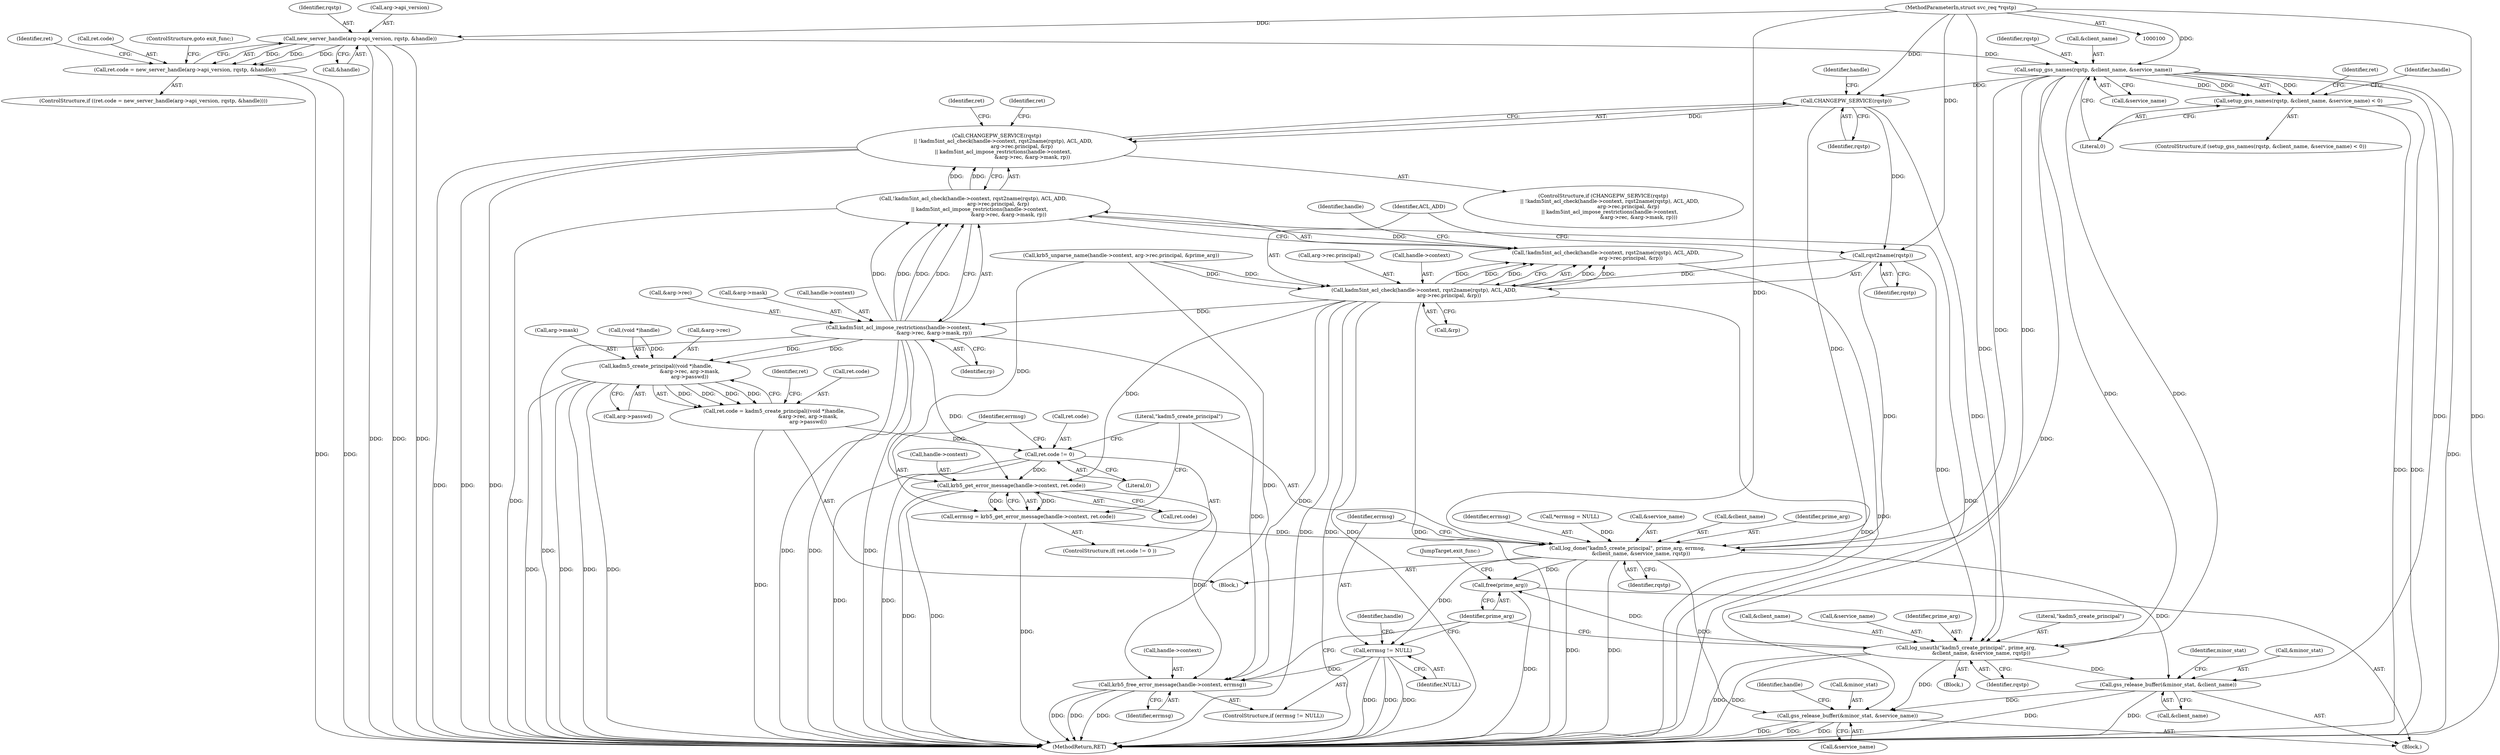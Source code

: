 digraph "0_krb5_83ed75feba32e46f736fcce0d96a0445f29b96c2_5@pointer" {
"1000102" [label="(MethodParameterIn,struct svc_req *rqstp)"];
"1000130" [label="(Call,new_server_handle(arg->api_version, rqstp, &handle))"];
"1000126" [label="(Call,ret.code = new_server_handle(arg->api_version, rqstp, &handle))"];
"1000157" [label="(Call,setup_gss_names(rqstp, &client_name, &service_name))"];
"1000156" [label="(Call,setup_gss_names(rqstp, &client_name, &service_name) < 0)"];
"1000192" [label="(Call,CHANGEPW_SERVICE(rqstp))"];
"1000191" [label="(Call,CHANGEPW_SERVICE(rqstp)\n        || !kadm5int_acl_check(handle->context, rqst2name(rqstp), ACL_ADD,\n                               arg->rec.principal, &rp)\n        || kadm5int_acl_impose_restrictions(handle->context,\n                                            &arg->rec, &arg->mask, rp))"];
"1000200" [label="(Call,rqst2name(rqstp))"];
"1000196" [label="(Call,kadm5int_acl_check(handle->context, rqst2name(rqstp), ACL_ADD,\n                               arg->rec.principal, &rp))"];
"1000195" [label="(Call,!kadm5int_acl_check(handle->context, rqst2name(rqstp), ACL_ADD,\n                               arg->rec.principal, &rp))"];
"1000194" [label="(Call,!kadm5int_acl_check(handle->context, rqst2name(rqstp), ACL_ADD,\n                               arg->rec.principal, &rp)\n        || kadm5int_acl_impose_restrictions(handle->context,\n                                            &arg->rec, &arg->mask, rp))"];
"1000210" [label="(Call,kadm5int_acl_impose_restrictions(handle->context,\n                                            &arg->rec, &arg->mask, rp))"];
"1000243" [label="(Call,kadm5_create_principal((void *)handle,\n                                          &arg->rec, arg->mask,\n                                          arg->passwd))"];
"1000239" [label="(Call,ret.code = kadm5_create_principal((void *)handle,\n                                          &arg->rec, arg->mask,\n                                          arg->passwd))"];
"1000258" [label="(Call,ret.code != 0)"];
"1000265" [label="(Call,krb5_get_error_message(handle->context, ret.code))"];
"1000263" [label="(Call,errmsg = krb5_get_error_message(handle->context, ret.code))"];
"1000272" [label="(Call,log_done(\"kadm5_create_principal\", prime_arg, errmsg,\n                 &client_name, &service_name, rqstp))"];
"1000282" [label="(Call,errmsg != NULL)"];
"1000285" [label="(Call,krb5_free_error_message(handle->context, errmsg))"];
"1000290" [label="(Call,free(prime_arg))"];
"1000293" [label="(Call,gss_release_buffer(&minor_stat, &client_name))"];
"1000298" [label="(Call,gss_release_buffer(&minor_stat, &service_name))"];
"1000229" [label="(Call,log_unauth(\"kadm5_create_principal\", prime_arg,\n                   &client_name, &service_name, rqstp))"];
"1000193" [label="(Identifier,rqstp)"];
"1000102" [label="(MethodParameterIn,struct svc_req *rqstp)"];
"1000195" [label="(Call,!kadm5int_acl_check(handle->context, rqst2name(rqstp), ACL_ADD,\n                               arg->rec.principal, &rp))"];
"1000222" [label="(Identifier,rp)"];
"1000273" [label="(Literal,\"kadm5_create_principal\")"];
"1000200" [label="(Call,rqst2name(rqstp))"];
"1000174" [label="(Identifier,handle)"];
"1000269" [label="(Call,ret.code)"];
"1000287" [label="(Identifier,handle)"];
"1000258" [label="(Call,ret.code != 0)"];
"1000226" [label="(Identifier,ret)"];
"1000103" [label="(Block,)"];
"1000298" [label="(Call,gss_release_buffer(&minor_stat, &service_name))"];
"1000214" [label="(Call,&arg->rec)"];
"1000223" [label="(Block,)"];
"1000238" [label="(Block,)"];
"1000291" [label="(Identifier,prime_arg)"];
"1000280" [label="(Identifier,rqstp)"];
"1000266" [label="(Call,handle->context)"];
"1000159" [label="(Call,&client_name)"];
"1000300" [label="(Identifier,minor_stat)"];
"1000208" [label="(Call,&rp)"];
"1000231" [label="(Identifier,prime_arg)"];
"1000194" [label="(Call,!kadm5int_acl_check(handle->context, rqst2name(rqstp), ACL_ADD,\n                               arg->rec.principal, &rp)\n        || kadm5int_acl_impose_restrictions(handle->context,\n                                            &arg->rec, &arg->mask, rp))"];
"1000236" [label="(Identifier,rqstp)"];
"1000272" [label="(Call,log_done(\"kadm5_create_principal\", prime_arg, errmsg,\n                 &client_name, &service_name, rqstp))"];
"1000251" [label="(Call,arg->mask)"];
"1000126" [label="(Call,ret.code = new_server_handle(arg->api_version, rqstp, &handle))"];
"1000130" [label="(Call,new_server_handle(arg->api_version, rqstp, &handle))"];
"1000264" [label="(Identifier,errmsg)"];
"1000262" [label="(Literal,0)"];
"1000190" [label="(ControlStructure,if (CHANGEPW_SERVICE(rqstp)\n        || !kadm5int_acl_check(handle->context, rqst2name(rqstp), ACL_ADD,\n                               arg->rec.principal, &rp)\n        || kadm5int_acl_impose_restrictions(handle->context,\n                                            &arg->rec, &arg->mask, rp)))"];
"1000289" [label="(Identifier,errmsg)"];
"1000283" [label="(Identifier,errmsg)"];
"1000286" [label="(Call,handle->context)"];
"1000304" [label="(Identifier,handle)"];
"1000156" [label="(Call,setup_gss_names(rqstp, &client_name, &service_name) < 0)"];
"1000284" [label="(Identifier,NULL)"];
"1000134" [label="(Identifier,rqstp)"];
"1000197" [label="(Call,handle->context)"];
"1000201" [label="(Identifier,rqstp)"];
"1000285" [label="(Call,krb5_free_error_message(handle->context, errmsg))"];
"1000257" [label="(ControlStructure,if( ret.code != 0 ))"];
"1000161" [label="(Call,&service_name)"];
"1000212" [label="(Identifier,handle)"];
"1000141" [label="(Identifier,ret)"];
"1000239" [label="(Call,ret.code = kadm5_create_principal((void *)handle,\n                                          &arg->rec, arg->mask,\n                                          arg->passwd))"];
"1000191" [label="(Call,CHANGEPW_SERVICE(rqstp)\n        || !kadm5int_acl_check(handle->context, rqst2name(rqstp), ACL_ADD,\n                               arg->rec.principal, &rp)\n        || kadm5int_acl_impose_restrictions(handle->context,\n                                            &arg->rec, &arg->mask, rp))"];
"1000281" [label="(ControlStructure,if (errmsg != NULL))"];
"1000230" [label="(Literal,\"kadm5_create_principal\")"];
"1000218" [label="(Call,&arg->mask)"];
"1000192" [label="(Call,CHANGEPW_SERVICE(rqstp))"];
"1000276" [label="(Call,&client_name)"];
"1000229" [label="(Call,log_unauth(\"kadm5_create_principal\", prime_arg,\n                   &client_name, &service_name, rqstp))"];
"1000260" [label="(Identifier,ret)"];
"1000244" [label="(Call,(void *)handle)"];
"1000241" [label="(Identifier,ret)"];
"1000210" [label="(Call,kadm5int_acl_impose_restrictions(handle->context,\n                                            &arg->rec, &arg->mask, rp))"];
"1000131" [label="(Call,arg->api_version)"];
"1000274" [label="(Identifier,prime_arg)"];
"1000232" [label="(Call,&client_name)"];
"1000202" [label="(Identifier,ACL_ADD)"];
"1000265" [label="(Call,krb5_get_error_message(handle->context, ret.code))"];
"1000275" [label="(Identifier,errmsg)"];
"1000125" [label="(ControlStructure,if ((ret.code = new_server_handle(arg->api_version, rqstp, &handle))))"];
"1000308" [label="(MethodReturn,RET)"];
"1000290" [label="(Call,free(prime_arg))"];
"1000172" [label="(Call,krb5_unparse_name(handle->context, arg->rec.principal, &prime_arg))"];
"1000293" [label="(Call,gss_release_buffer(&minor_stat, &client_name))"];
"1000167" [label="(Identifier,ret)"];
"1000198" [label="(Identifier,handle)"];
"1000247" [label="(Call,&arg->rec)"];
"1000127" [label="(Call,ret.code)"];
"1000234" [label="(Call,&service_name)"];
"1000203" [label="(Call,arg->rec.principal)"];
"1000163" [label="(Literal,0)"];
"1000294" [label="(Call,&minor_stat)"];
"1000263" [label="(Call,errmsg = krb5_get_error_message(handle->context, ret.code))"];
"1000292" [label="(JumpTarget,exit_func:)"];
"1000240" [label="(Call,ret.code)"];
"1000137" [label="(ControlStructure,goto exit_func;)"];
"1000158" [label="(Identifier,rqstp)"];
"1000254" [label="(Call,arg->passwd)"];
"1000296" [label="(Call,&client_name)"];
"1000196" [label="(Call,kadm5int_acl_check(handle->context, rqst2name(rqstp), ACL_ADD,\n                               arg->rec.principal, &rp))"];
"1000282" [label="(Call,errmsg != NULL)"];
"1000157" [label="(Call,setup_gss_names(rqstp, &client_name, &service_name))"];
"1000118" [label="(Call,*errmsg = NULL)"];
"1000278" [label="(Call,&service_name)"];
"1000211" [label="(Call,handle->context)"];
"1000299" [label="(Call,&minor_stat)"];
"1000259" [label="(Call,ret.code)"];
"1000155" [label="(ControlStructure,if (setup_gss_names(rqstp, &client_name, &service_name) < 0))"];
"1000135" [label="(Call,&handle)"];
"1000301" [label="(Call,&service_name)"];
"1000243" [label="(Call,kadm5_create_principal((void *)handle,\n                                          &arg->rec, arg->mask,\n                                          arg->passwd))"];
"1000102" -> "1000100"  [label="AST: "];
"1000102" -> "1000308"  [label="DDG: "];
"1000102" -> "1000130"  [label="DDG: "];
"1000102" -> "1000157"  [label="DDG: "];
"1000102" -> "1000192"  [label="DDG: "];
"1000102" -> "1000200"  [label="DDG: "];
"1000102" -> "1000229"  [label="DDG: "];
"1000102" -> "1000272"  [label="DDG: "];
"1000130" -> "1000126"  [label="AST: "];
"1000130" -> "1000135"  [label="CFG: "];
"1000131" -> "1000130"  [label="AST: "];
"1000134" -> "1000130"  [label="AST: "];
"1000135" -> "1000130"  [label="AST: "];
"1000126" -> "1000130"  [label="CFG: "];
"1000130" -> "1000308"  [label="DDG: "];
"1000130" -> "1000308"  [label="DDG: "];
"1000130" -> "1000308"  [label="DDG: "];
"1000130" -> "1000126"  [label="DDG: "];
"1000130" -> "1000126"  [label="DDG: "];
"1000130" -> "1000126"  [label="DDG: "];
"1000130" -> "1000157"  [label="DDG: "];
"1000126" -> "1000125"  [label="AST: "];
"1000127" -> "1000126"  [label="AST: "];
"1000137" -> "1000126"  [label="CFG: "];
"1000141" -> "1000126"  [label="CFG: "];
"1000126" -> "1000308"  [label="DDG: "];
"1000126" -> "1000308"  [label="DDG: "];
"1000157" -> "1000156"  [label="AST: "];
"1000157" -> "1000161"  [label="CFG: "];
"1000158" -> "1000157"  [label="AST: "];
"1000159" -> "1000157"  [label="AST: "];
"1000161" -> "1000157"  [label="AST: "];
"1000163" -> "1000157"  [label="CFG: "];
"1000157" -> "1000308"  [label="DDG: "];
"1000157" -> "1000156"  [label="DDG: "];
"1000157" -> "1000156"  [label="DDG: "];
"1000157" -> "1000156"  [label="DDG: "];
"1000157" -> "1000192"  [label="DDG: "];
"1000157" -> "1000229"  [label="DDG: "];
"1000157" -> "1000229"  [label="DDG: "];
"1000157" -> "1000272"  [label="DDG: "];
"1000157" -> "1000272"  [label="DDG: "];
"1000157" -> "1000293"  [label="DDG: "];
"1000157" -> "1000298"  [label="DDG: "];
"1000156" -> "1000155"  [label="AST: "];
"1000156" -> "1000163"  [label="CFG: "];
"1000163" -> "1000156"  [label="AST: "];
"1000167" -> "1000156"  [label="CFG: "];
"1000174" -> "1000156"  [label="CFG: "];
"1000156" -> "1000308"  [label="DDG: "];
"1000156" -> "1000308"  [label="DDG: "];
"1000192" -> "1000191"  [label="AST: "];
"1000192" -> "1000193"  [label="CFG: "];
"1000193" -> "1000192"  [label="AST: "];
"1000198" -> "1000192"  [label="CFG: "];
"1000191" -> "1000192"  [label="CFG: "];
"1000192" -> "1000191"  [label="DDG: "];
"1000192" -> "1000200"  [label="DDG: "];
"1000192" -> "1000229"  [label="DDG: "];
"1000192" -> "1000272"  [label="DDG: "];
"1000191" -> "1000190"  [label="AST: "];
"1000191" -> "1000194"  [label="CFG: "];
"1000194" -> "1000191"  [label="AST: "];
"1000226" -> "1000191"  [label="CFG: "];
"1000241" -> "1000191"  [label="CFG: "];
"1000191" -> "1000308"  [label="DDG: "];
"1000191" -> "1000308"  [label="DDG: "];
"1000191" -> "1000308"  [label="DDG: "];
"1000194" -> "1000191"  [label="DDG: "];
"1000194" -> "1000191"  [label="DDG: "];
"1000200" -> "1000196"  [label="AST: "];
"1000200" -> "1000201"  [label="CFG: "];
"1000201" -> "1000200"  [label="AST: "];
"1000202" -> "1000200"  [label="CFG: "];
"1000200" -> "1000196"  [label="DDG: "];
"1000200" -> "1000229"  [label="DDG: "];
"1000200" -> "1000272"  [label="DDG: "];
"1000196" -> "1000195"  [label="AST: "];
"1000196" -> "1000208"  [label="CFG: "];
"1000197" -> "1000196"  [label="AST: "];
"1000202" -> "1000196"  [label="AST: "];
"1000203" -> "1000196"  [label="AST: "];
"1000208" -> "1000196"  [label="AST: "];
"1000195" -> "1000196"  [label="CFG: "];
"1000196" -> "1000308"  [label="DDG: "];
"1000196" -> "1000308"  [label="DDG: "];
"1000196" -> "1000308"  [label="DDG: "];
"1000196" -> "1000308"  [label="DDG: "];
"1000196" -> "1000308"  [label="DDG: "];
"1000196" -> "1000195"  [label="DDG: "];
"1000196" -> "1000195"  [label="DDG: "];
"1000196" -> "1000195"  [label="DDG: "];
"1000196" -> "1000195"  [label="DDG: "];
"1000196" -> "1000195"  [label="DDG: "];
"1000172" -> "1000196"  [label="DDG: "];
"1000172" -> "1000196"  [label="DDG: "];
"1000196" -> "1000210"  [label="DDG: "];
"1000196" -> "1000265"  [label="DDG: "];
"1000196" -> "1000285"  [label="DDG: "];
"1000195" -> "1000194"  [label="AST: "];
"1000212" -> "1000195"  [label="CFG: "];
"1000194" -> "1000195"  [label="CFG: "];
"1000195" -> "1000308"  [label="DDG: "];
"1000195" -> "1000194"  [label="DDG: "];
"1000194" -> "1000210"  [label="CFG: "];
"1000210" -> "1000194"  [label="AST: "];
"1000194" -> "1000308"  [label="DDG: "];
"1000194" -> "1000308"  [label="DDG: "];
"1000210" -> "1000194"  [label="DDG: "];
"1000210" -> "1000194"  [label="DDG: "];
"1000210" -> "1000194"  [label="DDG: "];
"1000210" -> "1000194"  [label="DDG: "];
"1000210" -> "1000222"  [label="CFG: "];
"1000211" -> "1000210"  [label="AST: "];
"1000214" -> "1000210"  [label="AST: "];
"1000218" -> "1000210"  [label="AST: "];
"1000222" -> "1000210"  [label="AST: "];
"1000210" -> "1000308"  [label="DDG: "];
"1000210" -> "1000308"  [label="DDG: "];
"1000210" -> "1000308"  [label="DDG: "];
"1000210" -> "1000308"  [label="DDG: "];
"1000210" -> "1000243"  [label="DDG: "];
"1000210" -> "1000243"  [label="DDG: "];
"1000210" -> "1000265"  [label="DDG: "];
"1000210" -> "1000285"  [label="DDG: "];
"1000243" -> "1000239"  [label="AST: "];
"1000243" -> "1000254"  [label="CFG: "];
"1000244" -> "1000243"  [label="AST: "];
"1000247" -> "1000243"  [label="AST: "];
"1000251" -> "1000243"  [label="AST: "];
"1000254" -> "1000243"  [label="AST: "];
"1000239" -> "1000243"  [label="CFG: "];
"1000243" -> "1000308"  [label="DDG: "];
"1000243" -> "1000308"  [label="DDG: "];
"1000243" -> "1000308"  [label="DDG: "];
"1000243" -> "1000308"  [label="DDG: "];
"1000243" -> "1000239"  [label="DDG: "];
"1000243" -> "1000239"  [label="DDG: "];
"1000243" -> "1000239"  [label="DDG: "];
"1000243" -> "1000239"  [label="DDG: "];
"1000244" -> "1000243"  [label="DDG: "];
"1000239" -> "1000238"  [label="AST: "];
"1000240" -> "1000239"  [label="AST: "];
"1000260" -> "1000239"  [label="CFG: "];
"1000239" -> "1000308"  [label="DDG: "];
"1000239" -> "1000258"  [label="DDG: "];
"1000258" -> "1000257"  [label="AST: "];
"1000258" -> "1000262"  [label="CFG: "];
"1000259" -> "1000258"  [label="AST: "];
"1000262" -> "1000258"  [label="AST: "];
"1000264" -> "1000258"  [label="CFG: "];
"1000273" -> "1000258"  [label="CFG: "];
"1000258" -> "1000308"  [label="DDG: "];
"1000258" -> "1000308"  [label="DDG: "];
"1000258" -> "1000265"  [label="DDG: "];
"1000265" -> "1000263"  [label="AST: "];
"1000265" -> "1000269"  [label="CFG: "];
"1000266" -> "1000265"  [label="AST: "];
"1000269" -> "1000265"  [label="AST: "];
"1000263" -> "1000265"  [label="CFG: "];
"1000265" -> "1000308"  [label="DDG: "];
"1000265" -> "1000308"  [label="DDG: "];
"1000265" -> "1000263"  [label="DDG: "];
"1000265" -> "1000263"  [label="DDG: "];
"1000172" -> "1000265"  [label="DDG: "];
"1000265" -> "1000285"  [label="DDG: "];
"1000263" -> "1000257"  [label="AST: "];
"1000264" -> "1000263"  [label="AST: "];
"1000273" -> "1000263"  [label="CFG: "];
"1000263" -> "1000308"  [label="DDG: "];
"1000263" -> "1000272"  [label="DDG: "];
"1000272" -> "1000238"  [label="AST: "];
"1000272" -> "1000280"  [label="CFG: "];
"1000273" -> "1000272"  [label="AST: "];
"1000274" -> "1000272"  [label="AST: "];
"1000275" -> "1000272"  [label="AST: "];
"1000276" -> "1000272"  [label="AST: "];
"1000278" -> "1000272"  [label="AST: "];
"1000280" -> "1000272"  [label="AST: "];
"1000283" -> "1000272"  [label="CFG: "];
"1000272" -> "1000308"  [label="DDG: "];
"1000272" -> "1000308"  [label="DDG: "];
"1000118" -> "1000272"  [label="DDG: "];
"1000272" -> "1000282"  [label="DDG: "];
"1000272" -> "1000290"  [label="DDG: "];
"1000272" -> "1000293"  [label="DDG: "];
"1000272" -> "1000298"  [label="DDG: "];
"1000282" -> "1000281"  [label="AST: "];
"1000282" -> "1000284"  [label="CFG: "];
"1000283" -> "1000282"  [label="AST: "];
"1000284" -> "1000282"  [label="AST: "];
"1000287" -> "1000282"  [label="CFG: "];
"1000291" -> "1000282"  [label="CFG: "];
"1000282" -> "1000308"  [label="DDG: "];
"1000282" -> "1000308"  [label="DDG: "];
"1000282" -> "1000308"  [label="DDG: "];
"1000282" -> "1000285"  [label="DDG: "];
"1000285" -> "1000281"  [label="AST: "];
"1000285" -> "1000289"  [label="CFG: "];
"1000286" -> "1000285"  [label="AST: "];
"1000289" -> "1000285"  [label="AST: "];
"1000291" -> "1000285"  [label="CFG: "];
"1000285" -> "1000308"  [label="DDG: "];
"1000285" -> "1000308"  [label="DDG: "];
"1000285" -> "1000308"  [label="DDG: "];
"1000172" -> "1000285"  [label="DDG: "];
"1000290" -> "1000103"  [label="AST: "];
"1000290" -> "1000291"  [label="CFG: "];
"1000291" -> "1000290"  [label="AST: "];
"1000292" -> "1000290"  [label="CFG: "];
"1000290" -> "1000308"  [label="DDG: "];
"1000229" -> "1000290"  [label="DDG: "];
"1000293" -> "1000103"  [label="AST: "];
"1000293" -> "1000296"  [label="CFG: "];
"1000294" -> "1000293"  [label="AST: "];
"1000296" -> "1000293"  [label="AST: "];
"1000300" -> "1000293"  [label="CFG: "];
"1000293" -> "1000308"  [label="DDG: "];
"1000293" -> "1000308"  [label="DDG: "];
"1000229" -> "1000293"  [label="DDG: "];
"1000293" -> "1000298"  [label="DDG: "];
"1000298" -> "1000103"  [label="AST: "];
"1000298" -> "1000301"  [label="CFG: "];
"1000299" -> "1000298"  [label="AST: "];
"1000301" -> "1000298"  [label="AST: "];
"1000304" -> "1000298"  [label="CFG: "];
"1000298" -> "1000308"  [label="DDG: "];
"1000298" -> "1000308"  [label="DDG: "];
"1000298" -> "1000308"  [label="DDG: "];
"1000229" -> "1000298"  [label="DDG: "];
"1000229" -> "1000223"  [label="AST: "];
"1000229" -> "1000236"  [label="CFG: "];
"1000230" -> "1000229"  [label="AST: "];
"1000231" -> "1000229"  [label="AST: "];
"1000232" -> "1000229"  [label="AST: "];
"1000234" -> "1000229"  [label="AST: "];
"1000236" -> "1000229"  [label="AST: "];
"1000291" -> "1000229"  [label="CFG: "];
"1000229" -> "1000308"  [label="DDG: "];
"1000229" -> "1000308"  [label="DDG: "];
}
